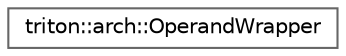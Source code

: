 digraph "Graphical Class Hierarchy"
{
 // LATEX_PDF_SIZE
  bgcolor="transparent";
  edge [fontname=Helvetica,fontsize=10,labelfontname=Helvetica,labelfontsize=10];
  node [fontname=Helvetica,fontsize=10,shape=box,height=0.2,width=0.4];
  rankdir="LR";
  Node0 [label="triton::arch::OperandWrapper",height=0.2,width=0.4,color="grey40", fillcolor="white", style="filled",URL="$classtriton_1_1arch_1_1OperandWrapper.html",tooltip="This class is used as operand wrapper."];
}
